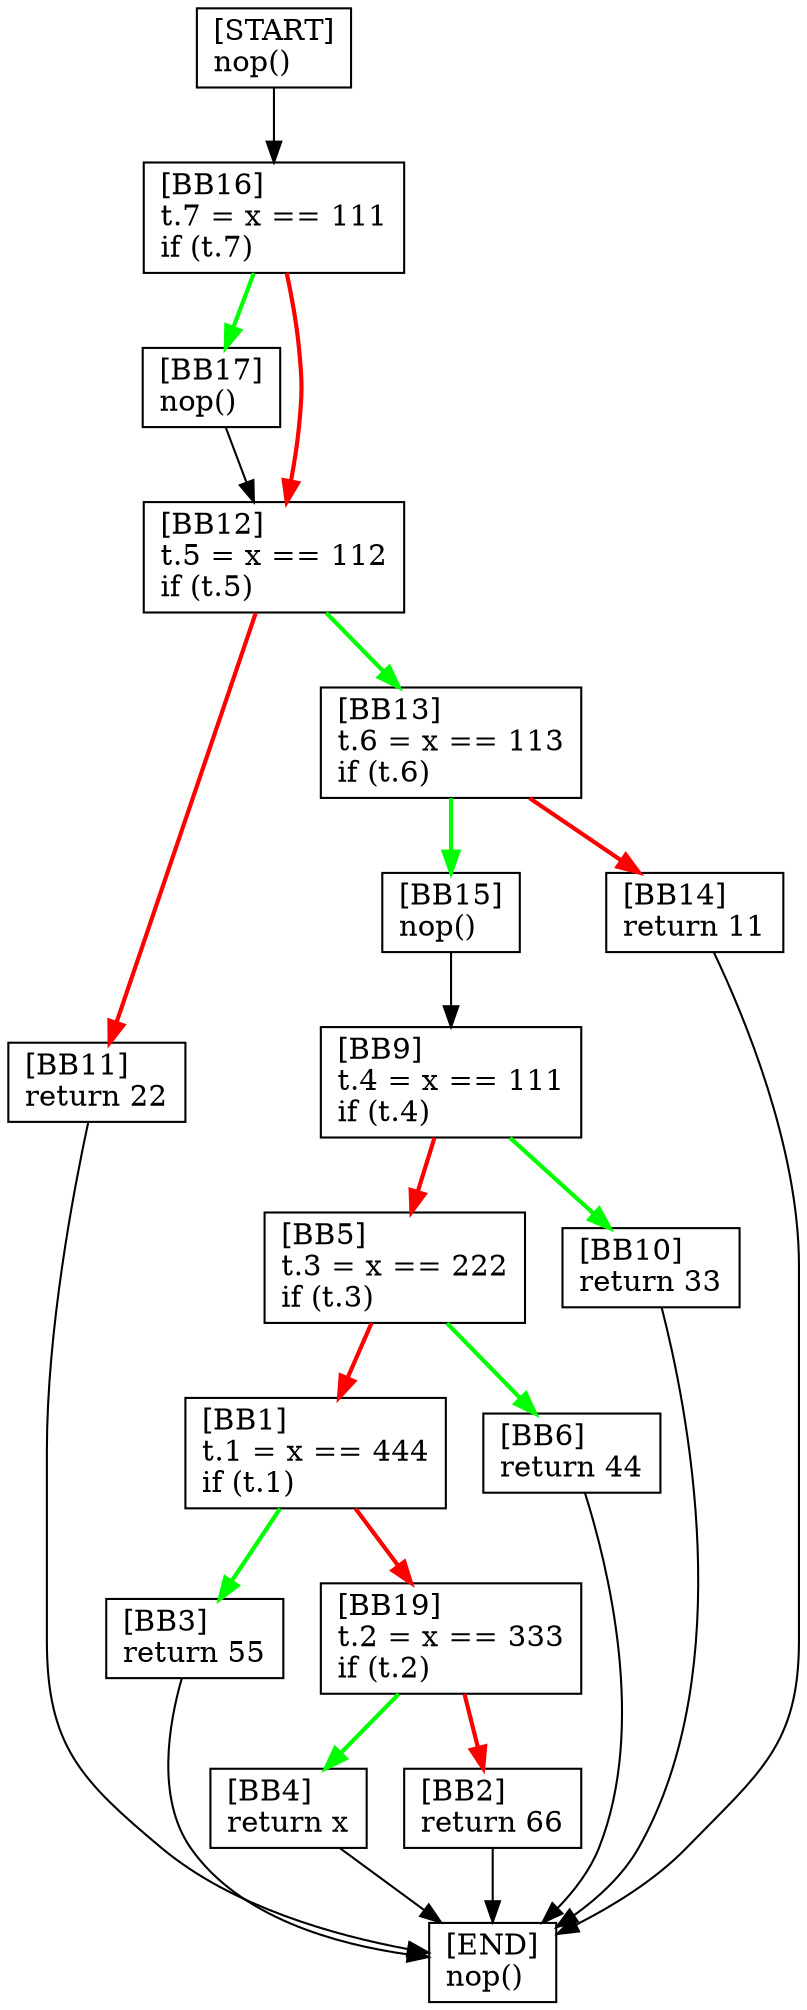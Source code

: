 digraph {
  node [shape=box]
  BB17 [label="[BB17]\lnop()\l"];
  BB16 [label="[BB16]\lt.7 = x == 111\lif (t.7)\l"];
  BB15 [label="[BB15]\lnop()\l"];
  BB4 [label="[BB4]\lreturn x\l"];
  BB3 [label="[BB3]\lreturn 55\l"];
  BB2 [label="[BB2]\lreturn 66\l"];
  BB19 [label="[BB19]\lt.2 = x == 333\lif (t.2)\l"];
  END [label="[END]\lnop()\l"];
  BB1 [label="[BB1]\lt.1 = x == 444\lif (t.1)\l"];
  BB5 [label="[BB5]\lt.3 = x == 222\lif (t.3)\l"];
  BB6 [label="[BB6]\lreturn 44\l"];
  BB9 [label="[BB9]\lt.4 = x == 111\lif (t.4)\l"];
  BB10 [label="[BB10]\lreturn 33\l"];
  START [label="[START]\lnop()\l"];
  BB11 [label="[BB11]\lreturn 22\l"];
  BB12 [label="[BB12]\lt.5 = x == 112\lif (t.5)\l"];
  BB13 [label="[BB13]\lt.6 = x == 113\lif (t.6)\l"];
  BB14 [label="[BB14]\lreturn 11\l"];
  BB9 -> BB10 [color=green, penwidth=2];
  BB3 -> END;
  BB1 -> BB19 [color=red, penwidth=2];
  BB19 -> BB2 [color=red, penwidth=2];
  BB14 -> END;
  BB1 -> BB3 [color=green, penwidth=2];
  BB9 -> BB5 [color=red, penwidth=2];
  BB16 -> BB12 [color=red, penwidth=2];
  BB11 -> END;
  BB16 -> BB17 [color=green, penwidth=2];
  START -> BB16;
  BB5 -> BB1 [color=red, penwidth=2];
  BB13 -> BB15 [color=green, penwidth=2];
  BB2 -> END;
  BB12 -> BB11 [color=red, penwidth=2];
  BB15 -> BB9;
  BB13 -> BB14 [color=red, penwidth=2];
  BB5 -> BB6 [color=green, penwidth=2];
  BB17 -> BB12;
  BB4 -> END;
  BB19 -> BB4 [color=green, penwidth=2];
  BB10 -> END;
  BB6 -> END;
  BB12 -> BB13 [color=green, penwidth=2];
}

